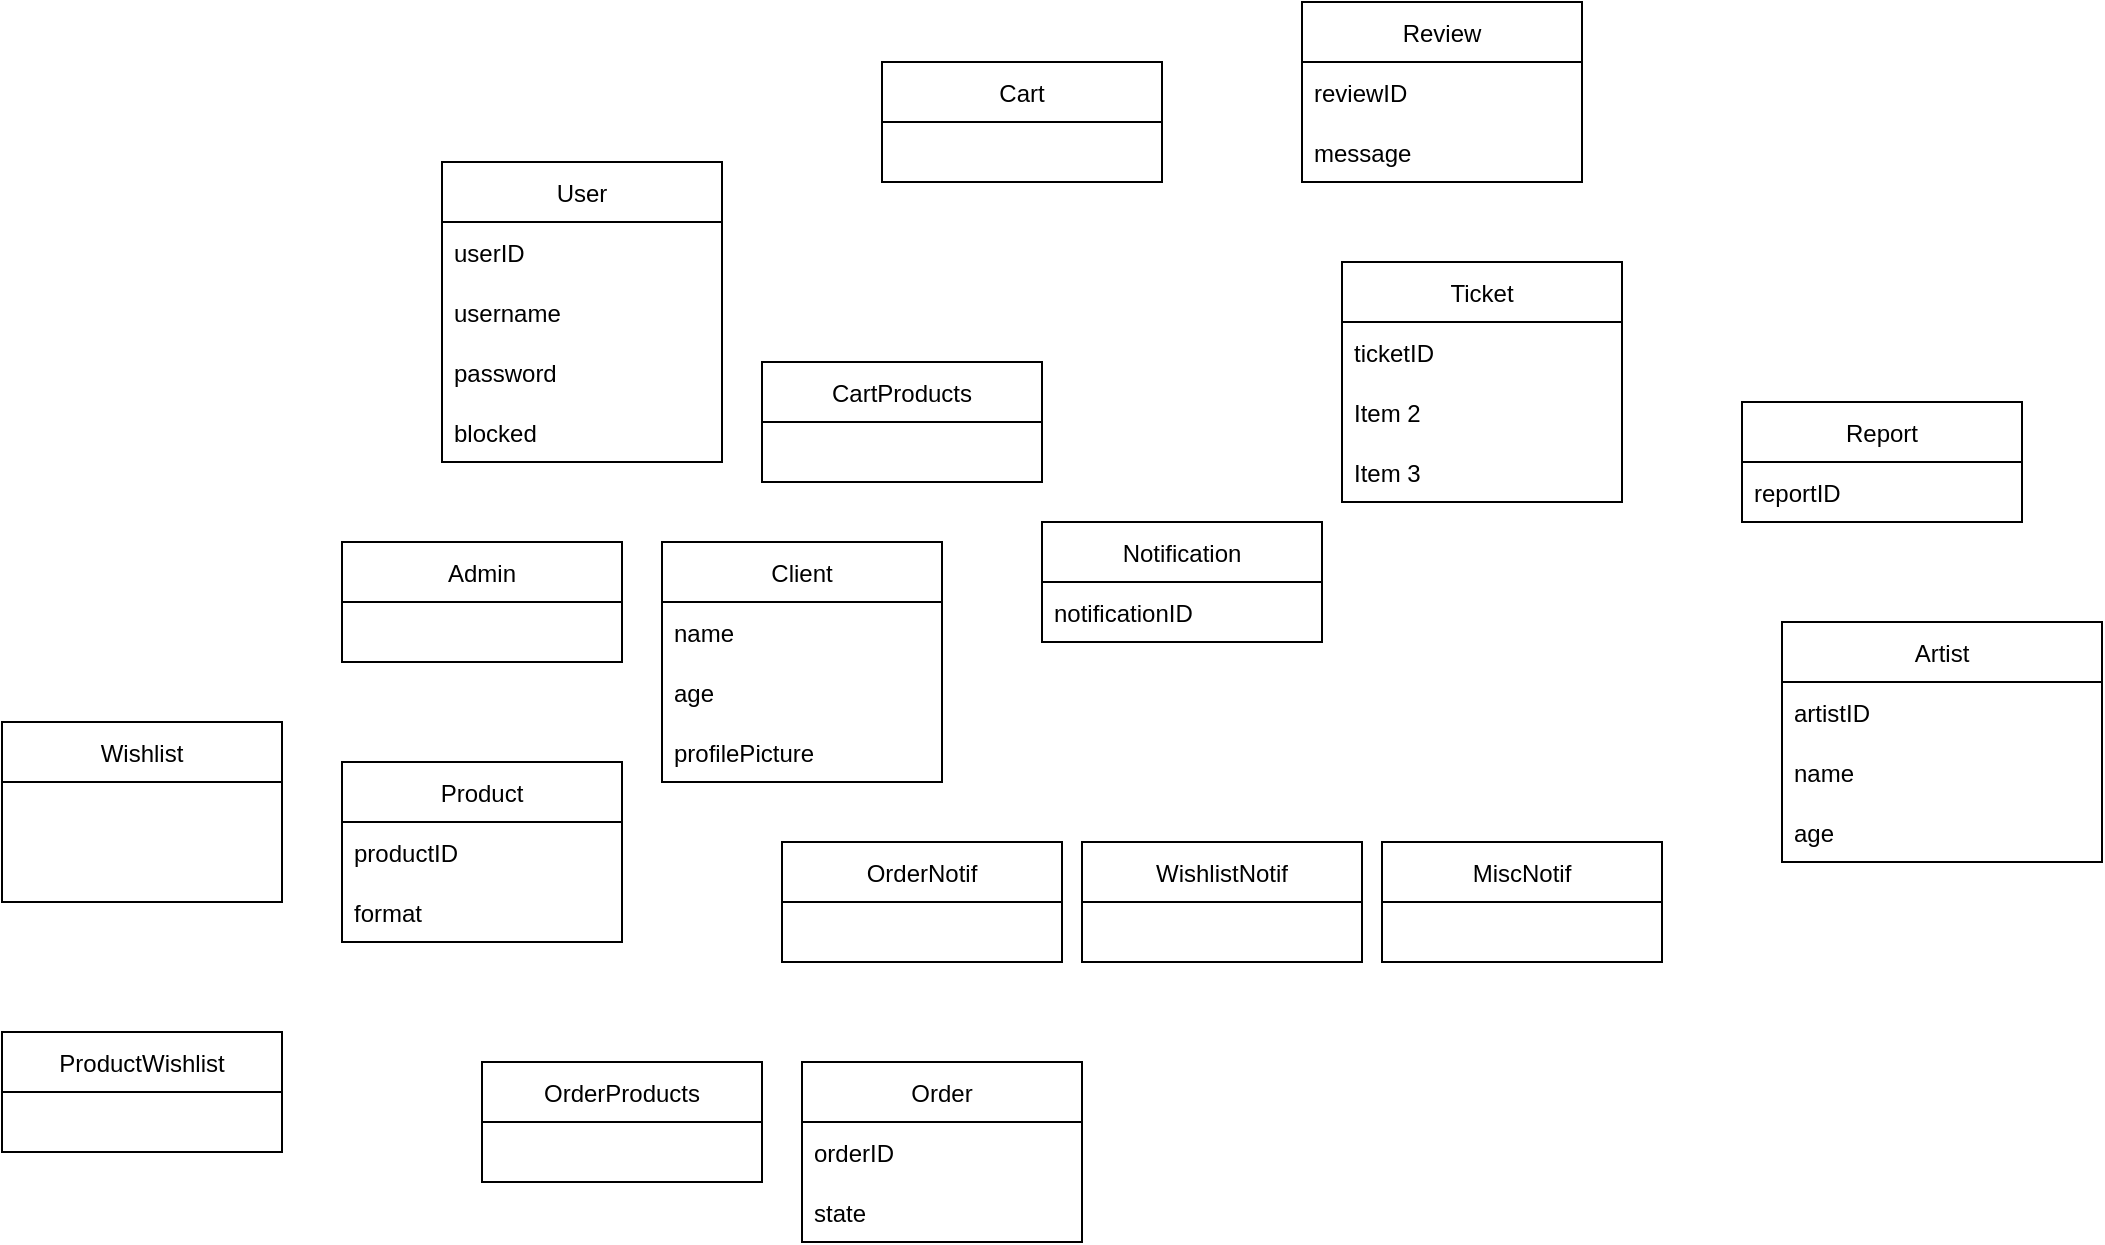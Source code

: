 <mxfile version="20.4.0"><diagram id="llNI3-u4HUtJi4ST73vL" name="Page-1"><mxGraphModel dx="2254" dy="762" grid="1" gridSize="10" guides="1" tooltips="1" connect="1" arrows="1" fold="1" page="1" pageScale="1" pageWidth="850" pageHeight="1100" math="0" shadow="0"><root><mxCell id="0"/><mxCell id="1" parent="0"/><mxCell id="ldvNf7VBA81TMGFVjmtG-9" value="Artist" style="swimlane;fontStyle=0;childLayout=stackLayout;horizontal=1;startSize=30;horizontalStack=0;resizeParent=1;resizeParentMax=0;resizeLast=0;collapsible=1;marginBottom=0;" parent="1" vertex="1"><mxGeometry x="870" y="320" width="160" height="120" as="geometry"/></mxCell><mxCell id="ldvNf7VBA81TMGFVjmtG-10" value="artistID" style="text;strokeColor=none;fillColor=none;align=left;verticalAlign=middle;spacingLeft=4;spacingRight=4;overflow=hidden;points=[[0,0.5],[1,0.5]];portConstraint=eastwest;rotatable=0;" parent="ldvNf7VBA81TMGFVjmtG-9" vertex="1"><mxGeometry y="30" width="160" height="30" as="geometry"/></mxCell><mxCell id="ldvNf7VBA81TMGFVjmtG-11" value="name" style="text;strokeColor=none;fillColor=none;align=left;verticalAlign=middle;spacingLeft=4;spacingRight=4;overflow=hidden;points=[[0,0.5],[1,0.5]];portConstraint=eastwest;rotatable=0;" parent="ldvNf7VBA81TMGFVjmtG-9" vertex="1"><mxGeometry y="60" width="160" height="30" as="geometry"/></mxCell><mxCell id="ldvNf7VBA81TMGFVjmtG-12" value="age" style="text;strokeColor=none;fillColor=none;align=left;verticalAlign=middle;spacingLeft=4;spacingRight=4;overflow=hidden;points=[[0,0.5],[1,0.5]];portConstraint=eastwest;rotatable=0;" parent="ldvNf7VBA81TMGFVjmtG-9" vertex="1"><mxGeometry y="90" width="160" height="30" as="geometry"/></mxCell><mxCell id="ldvNf7VBA81TMGFVjmtG-21" value="Client" style="swimlane;fontStyle=0;childLayout=stackLayout;horizontal=1;startSize=30;horizontalStack=0;resizeParent=1;resizeParentMax=0;resizeLast=0;collapsible=1;marginBottom=0;" parent="1" vertex="1"><mxGeometry x="310" y="280" width="140" height="120" as="geometry"/></mxCell><mxCell id="ldvNf7VBA81TMGFVjmtG-23" value="name" style="text;strokeColor=none;fillColor=none;align=left;verticalAlign=middle;spacingLeft=4;spacingRight=4;overflow=hidden;points=[[0,0.5],[1,0.5]];portConstraint=eastwest;rotatable=0;" parent="ldvNf7VBA81TMGFVjmtG-21" vertex="1"><mxGeometry y="30" width="140" height="30" as="geometry"/></mxCell><mxCell id="ldvNf7VBA81TMGFVjmtG-24" value="age" style="text;strokeColor=none;fillColor=none;align=left;verticalAlign=middle;spacingLeft=4;spacingRight=4;overflow=hidden;points=[[0,0.5],[1,0.5]];portConstraint=eastwest;rotatable=0;" parent="ldvNf7VBA81TMGFVjmtG-21" vertex="1"><mxGeometry y="60" width="140" height="30" as="geometry"/></mxCell><mxCell id="ldvNf7VBA81TMGFVjmtG-69" value="profilePicture" style="text;strokeColor=none;fillColor=none;align=left;verticalAlign=middle;spacingLeft=4;spacingRight=4;overflow=hidden;points=[[0,0.5],[1,0.5]];portConstraint=eastwest;rotatable=0;" parent="ldvNf7VBA81TMGFVjmtG-21" vertex="1"><mxGeometry y="90" width="140" height="30" as="geometry"/></mxCell><mxCell id="ldvNf7VBA81TMGFVjmtG-25" value="Wishlist" style="swimlane;fontStyle=0;childLayout=stackLayout;horizontal=1;startSize=30;horizontalStack=0;resizeParent=1;resizeParentMax=0;resizeLast=0;collapsible=1;marginBottom=0;" parent="1" vertex="1"><mxGeometry x="-20" y="370" width="140" height="90" as="geometry"/></mxCell><mxCell id="ldvNf7VBA81TMGFVjmtG-29" value="Cart" style="swimlane;fontStyle=0;childLayout=stackLayout;horizontal=1;startSize=30;horizontalStack=0;resizeParent=1;resizeParentMax=0;resizeLast=0;collapsible=1;marginBottom=0;" parent="1" vertex="1"><mxGeometry x="420" y="40" width="140" height="60" as="geometry"/></mxCell><mxCell id="ldvNf7VBA81TMGFVjmtG-34" value="Admin" style="swimlane;fontStyle=0;childLayout=stackLayout;horizontal=1;startSize=30;horizontalStack=0;resizeParent=1;resizeParentMax=0;resizeLast=0;collapsible=1;marginBottom=0;" parent="1" vertex="1"><mxGeometry x="150" y="280" width="140" height="60" as="geometry"/></mxCell><mxCell id="ldvNf7VBA81TMGFVjmtG-38" value="User" style="swimlane;fontStyle=0;childLayout=stackLayout;horizontal=1;startSize=30;horizontalStack=0;resizeParent=1;resizeParentMax=0;resizeLast=0;collapsible=1;marginBottom=0;" parent="1" vertex="1"><mxGeometry x="200" y="90" width="140" height="150" as="geometry"/></mxCell><mxCell id="ldvNf7VBA81TMGFVjmtG-39" value="userID" style="text;strokeColor=none;fillColor=none;align=left;verticalAlign=middle;spacingLeft=4;spacingRight=4;overflow=hidden;points=[[0,0.5],[1,0.5]];portConstraint=eastwest;rotatable=0;" parent="ldvNf7VBA81TMGFVjmtG-38" vertex="1"><mxGeometry y="30" width="140" height="30" as="geometry"/></mxCell><mxCell id="ldvNf7VBA81TMGFVjmtG-66" value="username" style="text;strokeColor=none;fillColor=none;align=left;verticalAlign=middle;spacingLeft=4;spacingRight=4;overflow=hidden;points=[[0,0.5],[1,0.5]];portConstraint=eastwest;rotatable=0;" parent="ldvNf7VBA81TMGFVjmtG-38" vertex="1"><mxGeometry y="60" width="140" height="30" as="geometry"/></mxCell><mxCell id="ldvNf7VBA81TMGFVjmtG-41" value="password" style="text;strokeColor=none;fillColor=none;align=left;verticalAlign=middle;spacingLeft=4;spacingRight=4;overflow=hidden;points=[[0,0.5],[1,0.5]];portConstraint=eastwest;rotatable=0;" parent="ldvNf7VBA81TMGFVjmtG-38" vertex="1"><mxGeometry y="90" width="140" height="30" as="geometry"/></mxCell><mxCell id="ldvNf7VBA81TMGFVjmtG-83" value="blocked" style="text;strokeColor=none;fillColor=none;align=left;verticalAlign=middle;spacingLeft=4;spacingRight=4;overflow=hidden;points=[[0,0.5],[1,0.5]];portConstraint=eastwest;rotatable=0;" parent="ldvNf7VBA81TMGFVjmtG-38" vertex="1"><mxGeometry y="120" width="140" height="30" as="geometry"/></mxCell><mxCell id="ldvNf7VBA81TMGFVjmtG-42" value="Product" style="swimlane;fontStyle=0;childLayout=stackLayout;horizontal=1;startSize=30;horizontalStack=0;resizeParent=1;resizeParentMax=0;resizeLast=0;collapsible=1;marginBottom=0;" parent="1" vertex="1"><mxGeometry x="150" y="390" width="140" height="90" as="geometry"/></mxCell><mxCell id="ldvNf7VBA81TMGFVjmtG-43" value="productID" style="text;strokeColor=none;fillColor=none;align=left;verticalAlign=middle;spacingLeft=4;spacingRight=4;overflow=hidden;points=[[0,0.5],[1,0.5]];portConstraint=eastwest;rotatable=0;" parent="ldvNf7VBA81TMGFVjmtG-42" vertex="1"><mxGeometry y="30" width="140" height="30" as="geometry"/></mxCell><mxCell id="ldvNf7VBA81TMGFVjmtG-45" value="format" style="text;strokeColor=none;fillColor=none;align=left;verticalAlign=middle;spacingLeft=4;spacingRight=4;overflow=hidden;points=[[0,0.5],[1,0.5]];portConstraint=eastwest;rotatable=0;" parent="ldvNf7VBA81TMGFVjmtG-42" vertex="1"><mxGeometry y="60" width="140" height="30" as="geometry"/></mxCell><mxCell id="ldvNf7VBA81TMGFVjmtG-46" value="Review" style="swimlane;fontStyle=0;childLayout=stackLayout;horizontal=1;startSize=30;horizontalStack=0;resizeParent=1;resizeParentMax=0;resizeLast=0;collapsible=1;marginBottom=0;" parent="1" vertex="1"><mxGeometry x="630" y="10" width="140" height="90" as="geometry"/></mxCell><mxCell id="ldvNf7VBA81TMGFVjmtG-47" value="reviewID" style="text;strokeColor=none;fillColor=none;align=left;verticalAlign=middle;spacingLeft=4;spacingRight=4;overflow=hidden;points=[[0,0.5],[1,0.5]];portConstraint=eastwest;rotatable=0;" parent="ldvNf7VBA81TMGFVjmtG-46" vertex="1"><mxGeometry y="30" width="140" height="30" as="geometry"/></mxCell><mxCell id="ldvNf7VBA81TMGFVjmtG-49" value="message" style="text;strokeColor=none;fillColor=none;align=left;verticalAlign=middle;spacingLeft=4;spacingRight=4;overflow=hidden;points=[[0,0.5],[1,0.5]];portConstraint=eastwest;rotatable=0;" parent="ldvNf7VBA81TMGFVjmtG-46" vertex="1"><mxGeometry y="60" width="140" height="30" as="geometry"/></mxCell><mxCell id="ldvNf7VBA81TMGFVjmtG-50" value="Ticket" style="swimlane;fontStyle=0;childLayout=stackLayout;horizontal=1;startSize=30;horizontalStack=0;resizeParent=1;resizeParentMax=0;resizeLast=0;collapsible=1;marginBottom=0;" parent="1" vertex="1"><mxGeometry x="650" y="140" width="140" height="120" as="geometry"/></mxCell><mxCell id="ldvNf7VBA81TMGFVjmtG-51" value="ticketID" style="text;strokeColor=none;fillColor=none;align=left;verticalAlign=middle;spacingLeft=4;spacingRight=4;overflow=hidden;points=[[0,0.5],[1,0.5]];portConstraint=eastwest;rotatable=0;" parent="ldvNf7VBA81TMGFVjmtG-50" vertex="1"><mxGeometry y="30" width="140" height="30" as="geometry"/></mxCell><mxCell id="ldvNf7VBA81TMGFVjmtG-52" value="Item 2" style="text;strokeColor=none;fillColor=none;align=left;verticalAlign=middle;spacingLeft=4;spacingRight=4;overflow=hidden;points=[[0,0.5],[1,0.5]];portConstraint=eastwest;rotatable=0;" parent="ldvNf7VBA81TMGFVjmtG-50" vertex="1"><mxGeometry y="60" width="140" height="30" as="geometry"/></mxCell><mxCell id="ldvNf7VBA81TMGFVjmtG-53" value="Item 3" style="text;strokeColor=none;fillColor=none;align=left;verticalAlign=middle;spacingLeft=4;spacingRight=4;overflow=hidden;points=[[0,0.5],[1,0.5]];portConstraint=eastwest;rotatable=0;" parent="ldvNf7VBA81TMGFVjmtG-50" vertex="1"><mxGeometry y="90" width="140" height="30" as="geometry"/></mxCell><mxCell id="ldvNf7VBA81TMGFVjmtG-58" value="Order" style="swimlane;fontStyle=0;childLayout=stackLayout;horizontal=1;startSize=30;horizontalStack=0;resizeParent=1;resizeParentMax=0;resizeLast=0;collapsible=1;marginBottom=0;" parent="1" vertex="1"><mxGeometry x="380" y="540" width="140" height="90" as="geometry"/></mxCell><mxCell id="ldvNf7VBA81TMGFVjmtG-59" value="orderID" style="text;strokeColor=none;fillColor=none;align=left;verticalAlign=middle;spacingLeft=4;spacingRight=4;overflow=hidden;points=[[0,0.5],[1,0.5]];portConstraint=eastwest;rotatable=0;" parent="ldvNf7VBA81TMGFVjmtG-58" vertex="1"><mxGeometry y="30" width="140" height="30" as="geometry"/></mxCell><mxCell id="ldvNf7VBA81TMGFVjmtG-60" value="state" style="text;strokeColor=none;fillColor=none;align=left;verticalAlign=middle;spacingLeft=4;spacingRight=4;overflow=hidden;points=[[0,0.5],[1,0.5]];portConstraint=eastwest;rotatable=0;" parent="ldvNf7VBA81TMGFVjmtG-58" vertex="1"><mxGeometry y="60" width="140" height="30" as="geometry"/></mxCell><mxCell id="ldvNf7VBA81TMGFVjmtG-62" value="Report" style="swimlane;fontStyle=0;childLayout=stackLayout;horizontal=1;startSize=30;horizontalStack=0;resizeParent=1;resizeParentMax=0;resizeLast=0;collapsible=1;marginBottom=0;" parent="1" vertex="1"><mxGeometry x="850" y="210" width="140" height="60" as="geometry"/></mxCell><mxCell id="ldvNf7VBA81TMGFVjmtG-63" value="reportID" style="text;strokeColor=none;fillColor=none;align=left;verticalAlign=middle;spacingLeft=4;spacingRight=4;overflow=hidden;points=[[0,0.5],[1,0.5]];portConstraint=eastwest;rotatable=0;" parent="ldvNf7VBA81TMGFVjmtG-62" vertex="1"><mxGeometry y="30" width="140" height="30" as="geometry"/></mxCell><mxCell id="ldvNf7VBA81TMGFVjmtG-70" value="Notification" style="swimlane;fontStyle=0;childLayout=stackLayout;horizontal=1;startSize=30;horizontalStack=0;resizeParent=1;resizeParentMax=0;resizeLast=0;collapsible=1;marginBottom=0;" parent="1" vertex="1"><mxGeometry x="500" y="270" width="140" height="60" as="geometry"/></mxCell><mxCell id="ldvNf7VBA81TMGFVjmtG-71" value="notificationID" style="text;strokeColor=none;fillColor=none;align=left;verticalAlign=middle;spacingLeft=4;spacingRight=4;overflow=hidden;points=[[0,0.5],[1,0.5]];portConstraint=eastwest;rotatable=0;" parent="ldvNf7VBA81TMGFVjmtG-70" vertex="1"><mxGeometry y="30" width="140" height="30" as="geometry"/></mxCell><mxCell id="ldvNf7VBA81TMGFVjmtG-74" value="OrderProducts" style="swimlane;fontStyle=0;childLayout=stackLayout;horizontal=1;startSize=30;horizontalStack=0;resizeParent=1;resizeParentMax=0;resizeLast=0;collapsible=1;marginBottom=0;" parent="1" vertex="1"><mxGeometry x="220" y="540" width="140" height="60" as="geometry"/></mxCell><mxCell id="ldvNf7VBA81TMGFVjmtG-79" value="ProductWishlist" style="swimlane;fontStyle=0;childLayout=stackLayout;horizontal=1;startSize=30;horizontalStack=0;resizeParent=1;resizeParentMax=0;resizeLast=0;collapsible=1;marginBottom=0;" parent="1" vertex="1"><mxGeometry x="-20" y="525" width="140" height="60" as="geometry"/></mxCell><mxCell id="ldvNf7VBA81TMGFVjmtG-85" value="OrderNotif" style="swimlane;fontStyle=0;childLayout=stackLayout;horizontal=1;startSize=30;horizontalStack=0;resizeParent=1;resizeParentMax=0;resizeLast=0;collapsible=1;marginBottom=0;" parent="1" vertex="1"><mxGeometry x="370" y="430" width="140" height="60" as="geometry"/></mxCell><mxCell id="ldvNf7VBA81TMGFVjmtG-88" value="WishlistNotif" style="swimlane;fontStyle=0;childLayout=stackLayout;horizontal=1;startSize=30;horizontalStack=0;resizeParent=1;resizeParentMax=0;resizeLast=0;collapsible=1;marginBottom=0;" parent="1" vertex="1"><mxGeometry x="520" y="430" width="140" height="60" as="geometry"/></mxCell><mxCell id="ldvNf7VBA81TMGFVjmtG-91" value="MiscNotif" style="swimlane;fontStyle=0;childLayout=stackLayout;horizontal=1;startSize=30;horizontalStack=0;resizeParent=1;resizeParentMax=0;resizeLast=0;collapsible=1;marginBottom=0;" parent="1" vertex="1"><mxGeometry x="670" y="430" width="140" height="60" as="geometry"/></mxCell><mxCell id="Uihrf4TfdW-QpxBS8wyf-2" value="CartProducts" style="swimlane;fontStyle=0;childLayout=stackLayout;horizontal=1;startSize=30;horizontalStack=0;resizeParent=1;resizeParentMax=0;resizeLast=0;collapsible=1;marginBottom=0;" parent="1" vertex="1"><mxGeometry x="360" y="190" width="140" height="60" as="geometry"/></mxCell></root></mxGraphModel></diagram></mxfile>